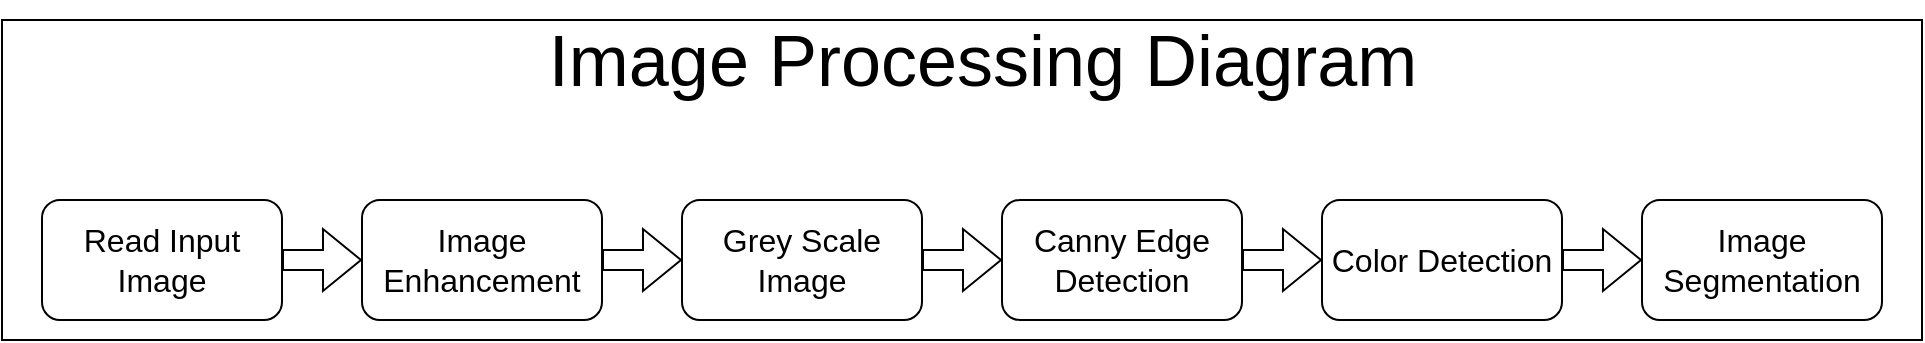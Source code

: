 <mxfile version="20.8.23" type="google"><diagram name="Page-1" id="ulLODsPNCcSNIVkf3Cuo"><mxGraphModel grid="1" page="1" gridSize="10" guides="1" tooltips="1" connect="1" arrows="1" fold="1" pageScale="1" pageWidth="850" pageHeight="1100" math="0" shadow="0"><root><mxCell id="0"/><mxCell id="1" parent="0"/><mxCell id="4c9DAWkAOB41AgVxJE8I-18" value="" style="rounded=0;whiteSpace=wrap;html=1;fontSize=16;" vertex="1" parent="1"><mxGeometry x="-480" y="480" width="960" height="160" as="geometry"/></mxCell><mxCell id="4c9DAWkAOB41AgVxJE8I-1" value="Read Input Image" style="rounded=1;whiteSpace=wrap;html=1;fontSize=16;" vertex="1" parent="1"><mxGeometry x="-460" y="570" width="120" height="60" as="geometry"/></mxCell><mxCell id="4c9DAWkAOB41AgVxJE8I-5" value="Image Enhancement" style="rounded=1;whiteSpace=wrap;html=1;fontSize=16;" vertex="1" parent="1"><mxGeometry x="-300" y="570" width="120" height="60" as="geometry"/></mxCell><mxCell id="4c9DAWkAOB41AgVxJE8I-6" value="Grey Scale Image" style="rounded=1;whiteSpace=wrap;html=1;fontSize=16;" vertex="1" parent="1"><mxGeometry x="-140" y="570" width="120" height="60" as="geometry"/></mxCell><mxCell id="4c9DAWkAOB41AgVxJE8I-7" value="Canny Edge Detection" style="rounded=1;whiteSpace=wrap;html=1;fontSize=16;" vertex="1" parent="1"><mxGeometry x="20" y="570" width="120" height="60" as="geometry"/></mxCell><mxCell id="4c9DAWkAOB41AgVxJE8I-8" value="Color Detection" style="rounded=1;whiteSpace=wrap;html=1;fontSize=16;" vertex="1" parent="1"><mxGeometry x="180" y="570" width="120" height="60" as="geometry"/></mxCell><mxCell id="4c9DAWkAOB41AgVxJE8I-9" value="Image Segmentation" style="whiteSpace=wrap;html=1;rounded=1;fontSize=16;" vertex="1" parent="1"><mxGeometry x="340" y="570" width="120" height="60" as="geometry"/></mxCell><mxCell id="4c9DAWkAOB41AgVxJE8I-11" value="" style="shape=flexArrow;endArrow=classic;html=1;rounded=0;exitX=1;exitY=0.5;exitDx=0;exitDy=0;entryX=0;entryY=0.5;entryDx=0;entryDy=0;fontSize=16;" edge="1" parent="1" source="4c9DAWkAOB41AgVxJE8I-1" target="4c9DAWkAOB41AgVxJE8I-5"><mxGeometry width="50" height="50" relative="1" as="geometry"><mxPoint x="20" y="720" as="sourcePoint"/><mxPoint x="70" y="670" as="targetPoint"/></mxGeometry></mxCell><mxCell id="4c9DAWkAOB41AgVxJE8I-12" value="" style="shape=flexArrow;endArrow=classic;html=1;rounded=0;exitX=1;exitY=0.5;exitDx=0;exitDy=0;entryX=0;entryY=0.5;entryDx=0;entryDy=0;fontSize=16;" edge="1" parent="1" source="4c9DAWkAOB41AgVxJE8I-5" target="4c9DAWkAOB41AgVxJE8I-6"><mxGeometry width="50" height="50" relative="1" as="geometry"><mxPoint x="-10" y="610" as="sourcePoint"/><mxPoint x="30" y="610" as="targetPoint"/><Array as="points"/></mxGeometry></mxCell><mxCell id="4c9DAWkAOB41AgVxJE8I-13" value="" style="shape=flexArrow;endArrow=classic;html=1;rounded=0;exitX=1;exitY=0.5;exitDx=0;exitDy=0;entryX=0;entryY=0.5;entryDx=0;entryDy=0;fontSize=16;" edge="1" parent="1" source="4c9DAWkAOB41AgVxJE8I-6" target="4c9DAWkAOB41AgVxJE8I-7"><mxGeometry width="50" height="50" relative="1" as="geometry"><mxPoint y="620" as="sourcePoint"/><mxPoint x="40" y="620" as="targetPoint"/></mxGeometry></mxCell><mxCell id="4c9DAWkAOB41AgVxJE8I-14" value="" style="shape=flexArrow;endArrow=classic;html=1;rounded=0;exitX=1;exitY=0.5;exitDx=0;exitDy=0;fontSize=16;" edge="1" parent="1" source="4c9DAWkAOB41AgVxJE8I-7"><mxGeometry width="50" height="50" relative="1" as="geometry"><mxPoint x="10" y="630" as="sourcePoint"/><mxPoint x="180" y="600" as="targetPoint"/></mxGeometry></mxCell><mxCell id="4c9DAWkAOB41AgVxJE8I-15" value="" style="shape=flexArrow;endArrow=classic;html=1;rounded=0;exitX=1;exitY=0.5;exitDx=0;exitDy=0;entryX=0;entryY=0.5;entryDx=0;entryDy=0;fontSize=16;" edge="1" parent="1" source="4c9DAWkAOB41AgVxJE8I-8" target="4c9DAWkAOB41AgVxJE8I-9"><mxGeometry width="50" height="50" relative="1" as="geometry"><mxPoint x="340" y="440" as="sourcePoint"/><mxPoint x="380" y="440" as="targetPoint"/></mxGeometry></mxCell><mxCell id="4c9DAWkAOB41AgVxJE8I-17" value="Image Processing Diagram" style="text;html=1;align=center;verticalAlign=middle;resizable=0;points=[];autosize=1;strokeColor=none;fillColor=none;fontSize=36;" vertex="1" parent="1"><mxGeometry x="-220" y="470" width="460" height="60" as="geometry"/></mxCell></root></mxGraphModel></diagram></mxfile>